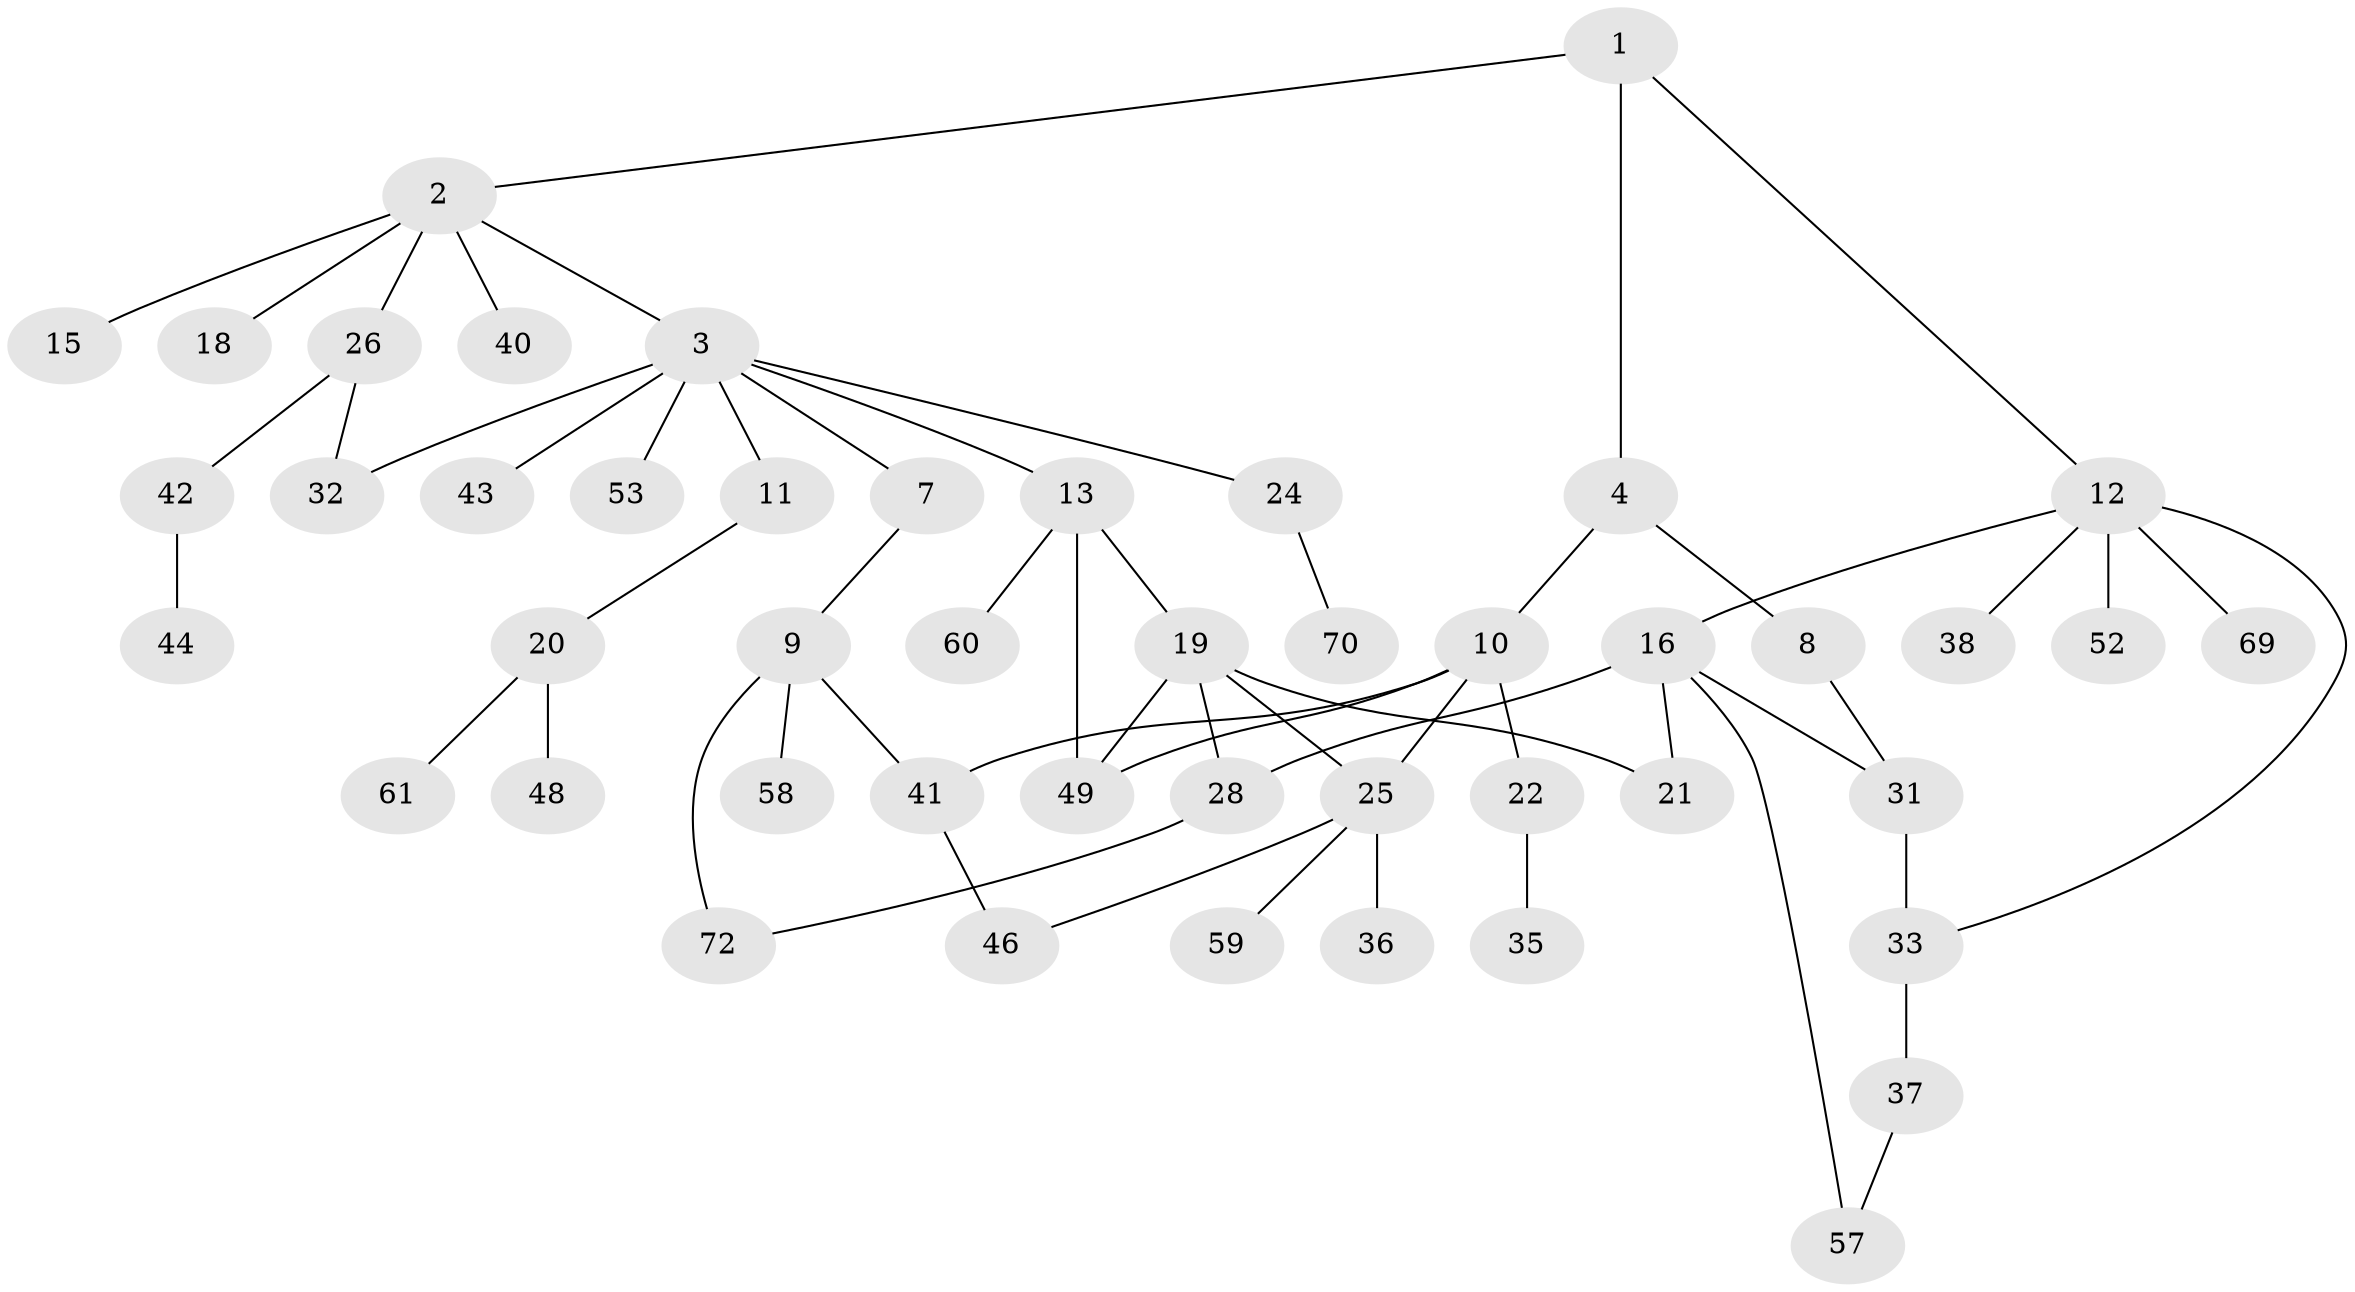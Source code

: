 // Generated by graph-tools (version 1.1) at 2025/23/03/03/25 07:23:32]
// undirected, 47 vertices, 58 edges
graph export_dot {
graph [start="1"]
  node [color=gray90,style=filled];
  1;
  2 [super="+6"];
  3 [super="+5"];
  4 [super="+55"];
  7;
  8;
  9 [super="+62"];
  10 [super="+39"];
  11 [super="+17"];
  12 [super="+14"];
  13 [super="+27"];
  15 [super="+63"];
  16 [super="+56"];
  18;
  19 [super="+50"];
  20 [super="+23"];
  21 [super="+66"];
  22;
  24 [super="+30"];
  25 [super="+45"];
  26 [super="+29"];
  28 [super="+34"];
  31 [super="+54"];
  32 [super="+47"];
  33;
  35;
  36;
  37;
  38;
  40;
  41;
  42 [super="+71"];
  43;
  44;
  46 [super="+51"];
  48;
  49 [super="+65"];
  52 [super="+67"];
  53;
  57 [super="+68"];
  58;
  59;
  60 [super="+64"];
  61;
  69;
  70;
  72;
  1 -- 2;
  1 -- 4;
  1 -- 12;
  2 -- 3;
  2 -- 15;
  2 -- 18;
  2 -- 40;
  2 -- 26;
  3 -- 7;
  3 -- 11;
  3 -- 24;
  3 -- 43;
  3 -- 13;
  3 -- 53;
  3 -- 32;
  4 -- 8;
  4 -- 10;
  7 -- 9;
  8 -- 31;
  9 -- 58;
  9 -- 72;
  9 -- 41;
  10 -- 22;
  10 -- 25;
  10 -- 41;
  10 -- 49;
  11 -- 20;
  12 -- 16;
  12 -- 38;
  12 -- 52 [weight=2];
  12 -- 33;
  12 -- 69;
  13 -- 19;
  13 -- 49;
  13 -- 60;
  16 -- 21;
  16 -- 28;
  16 -- 57;
  16 -- 31;
  19 -- 28;
  19 -- 49;
  19 -- 25;
  19 -- 21;
  20 -- 48;
  20 -- 61;
  22 -- 35;
  24 -- 70;
  25 -- 36;
  25 -- 59;
  25 -- 46;
  26 -- 32;
  26 -- 42;
  28 -- 72;
  31 -- 33;
  33 -- 37;
  37 -- 57;
  41 -- 46;
  42 -- 44;
}
